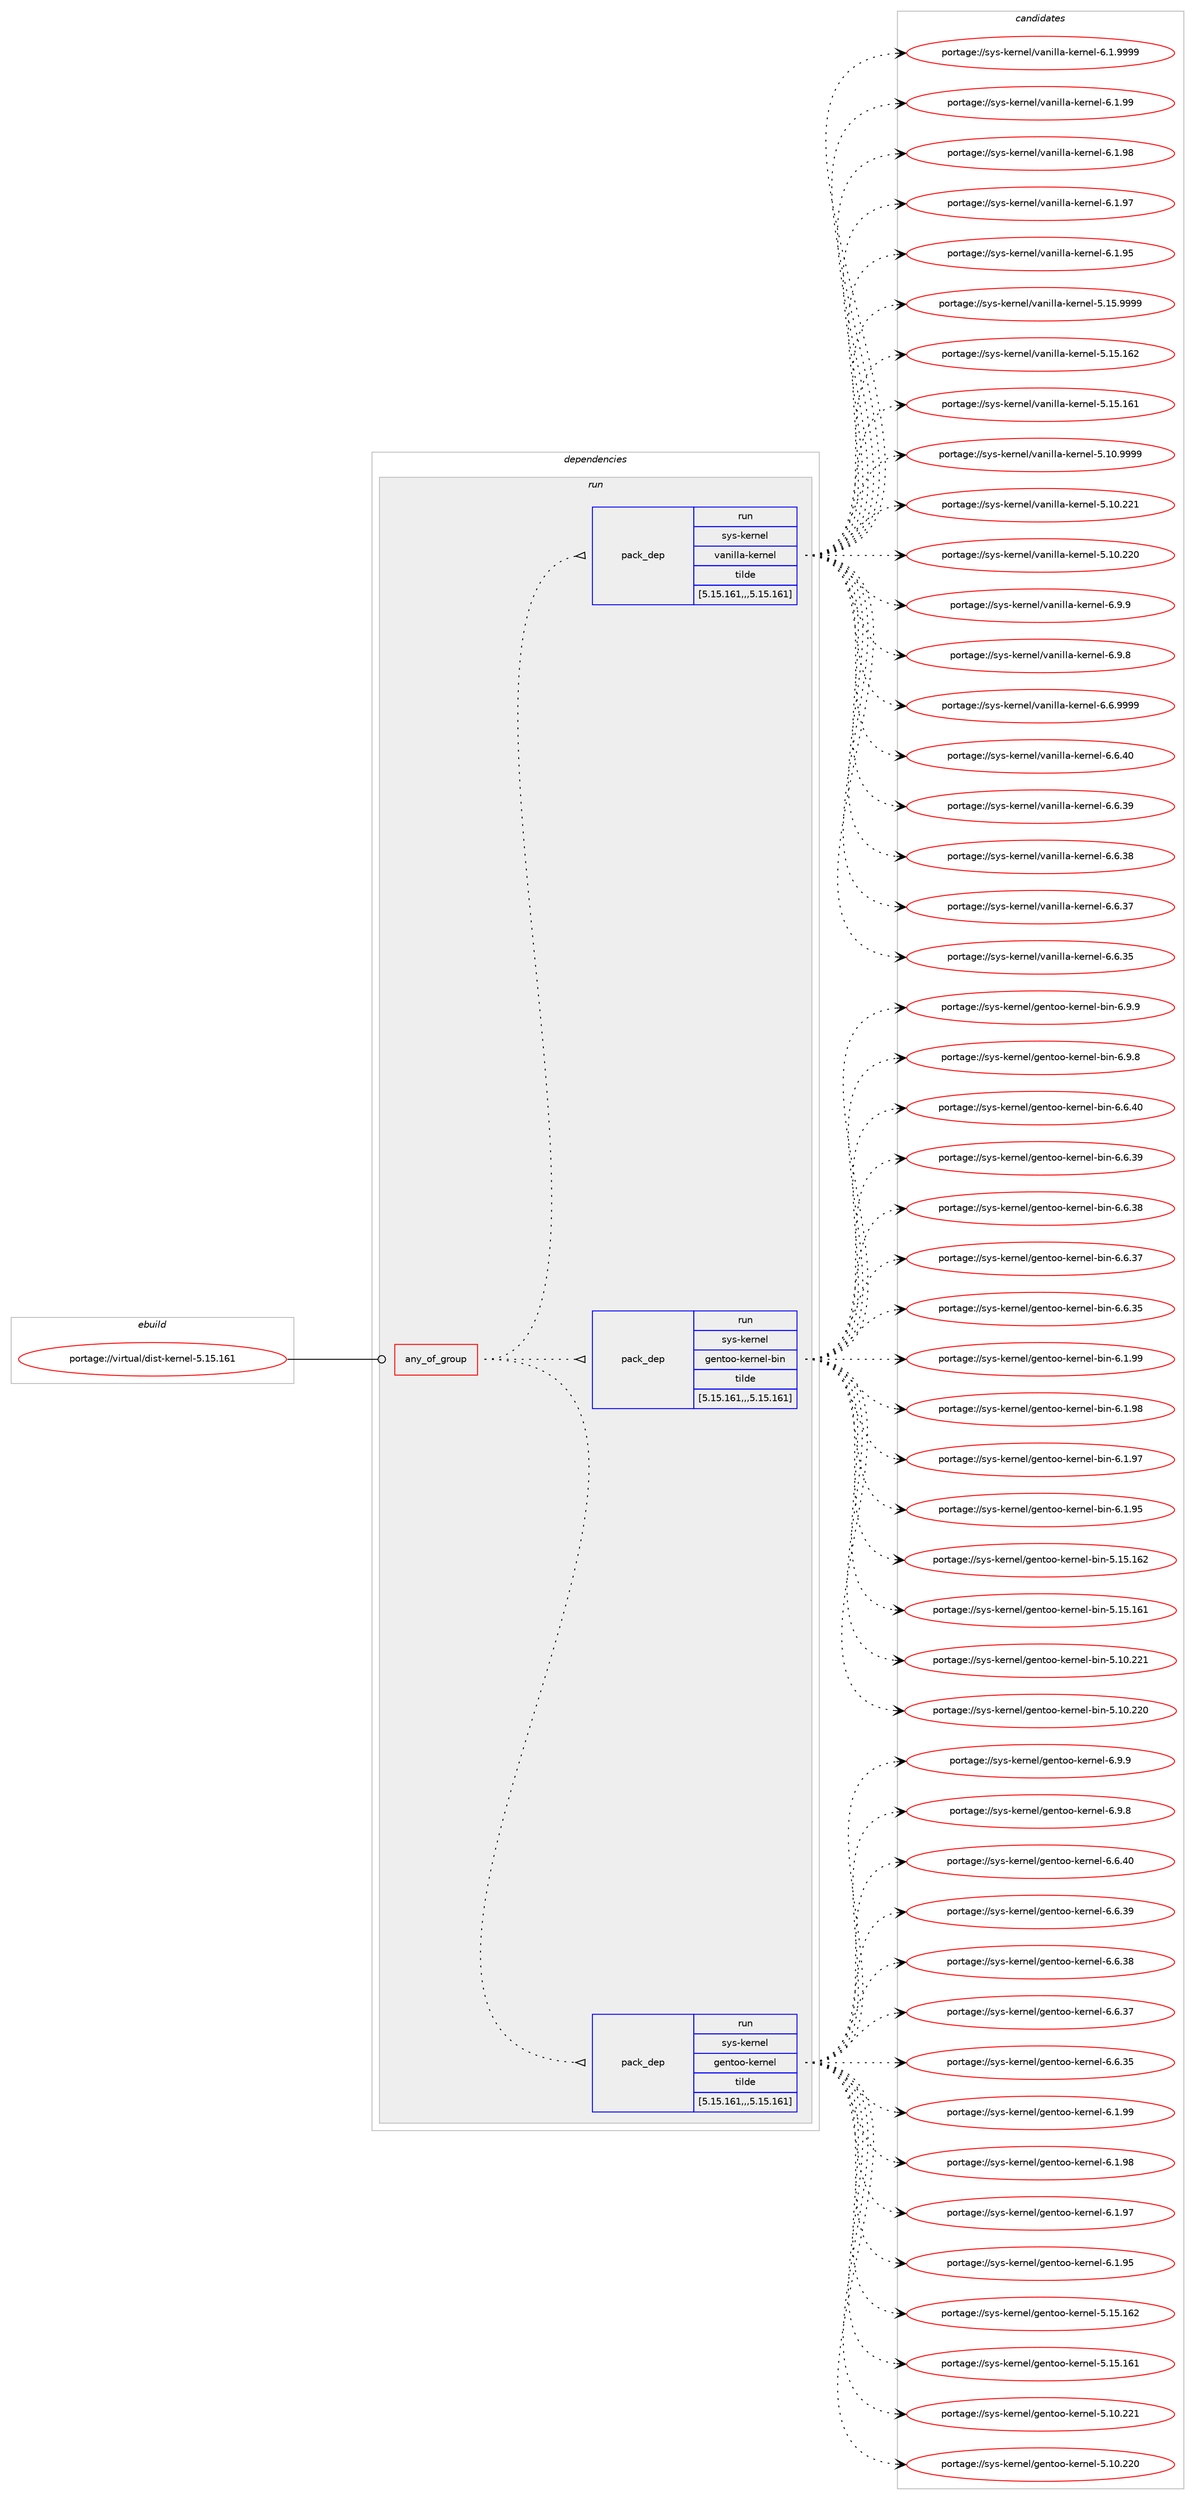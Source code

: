 digraph prolog {

# *************
# Graph options
# *************

newrank=true;
concentrate=true;
compound=true;
graph [rankdir=LR,fontname=Helvetica,fontsize=10,ranksep=1.5];#, ranksep=2.5, nodesep=0.2];
edge  [arrowhead=vee];
node  [fontname=Helvetica,fontsize=10];

# **********
# The ebuild
# **********

subgraph cluster_leftcol {
color=gray;
label=<<i>ebuild</i>>;
id [label="portage://virtual/dist-kernel-5.15.161", color=red, width=4, href="../virtual/dist-kernel-5.15.161.svg"];
}

# ****************
# The dependencies
# ****************

subgraph cluster_midcol {
color=gray;
label=<<i>dependencies</i>>;
subgraph cluster_compile {
fillcolor="#eeeeee";
style=filled;
label=<<i>compile</i>>;
}
subgraph cluster_compileandrun {
fillcolor="#eeeeee";
style=filled;
label=<<i>compile and run</i>>;
}
subgraph cluster_run {
fillcolor="#eeeeee";
style=filled;
label=<<i>run</i>>;
subgraph any2810 {
dependency441699 [label=<<TABLE BORDER="0" CELLBORDER="1" CELLSPACING="0" CELLPADDING="4"><TR><TD CELLPADDING="10">any_of_group</TD></TR></TABLE>>, shape=none, color=red];subgraph pack320691 {
dependency441700 [label=<<TABLE BORDER="0" CELLBORDER="1" CELLSPACING="0" CELLPADDING="4" WIDTH="220"><TR><TD ROWSPAN="6" CELLPADDING="30">pack_dep</TD></TR><TR><TD WIDTH="110">run</TD></TR><TR><TD>sys-kernel</TD></TR><TR><TD>gentoo-kernel</TD></TR><TR><TD>tilde</TD></TR><TR><TD>[5.15.161,,,5.15.161]</TD></TR></TABLE>>, shape=none, color=blue];
}
dependency441699:e -> dependency441700:w [weight=20,style="dotted",arrowhead="oinv"];
subgraph pack320692 {
dependency441701 [label=<<TABLE BORDER="0" CELLBORDER="1" CELLSPACING="0" CELLPADDING="4" WIDTH="220"><TR><TD ROWSPAN="6" CELLPADDING="30">pack_dep</TD></TR><TR><TD WIDTH="110">run</TD></TR><TR><TD>sys-kernel</TD></TR><TR><TD>gentoo-kernel-bin</TD></TR><TR><TD>tilde</TD></TR><TR><TD>[5.15.161,,,5.15.161]</TD></TR></TABLE>>, shape=none, color=blue];
}
dependency441699:e -> dependency441701:w [weight=20,style="dotted",arrowhead="oinv"];
subgraph pack320693 {
dependency441702 [label=<<TABLE BORDER="0" CELLBORDER="1" CELLSPACING="0" CELLPADDING="4" WIDTH="220"><TR><TD ROWSPAN="6" CELLPADDING="30">pack_dep</TD></TR><TR><TD WIDTH="110">run</TD></TR><TR><TD>sys-kernel</TD></TR><TR><TD>vanilla-kernel</TD></TR><TR><TD>tilde</TD></TR><TR><TD>[5.15.161,,,5.15.161]</TD></TR></TABLE>>, shape=none, color=blue];
}
dependency441699:e -> dependency441702:w [weight=20,style="dotted",arrowhead="oinv"];
}
id:e -> dependency441699:w [weight=20,style="solid",arrowhead="odot"];
}
}

# **************
# The candidates
# **************

subgraph cluster_choices {
rank=same;
color=gray;
label=<<i>candidates</i>>;

subgraph choice320691 {
color=black;
nodesep=1;
choice115121115451071011141101011084710310111011611111145107101114110101108455446574657 [label="portage://sys-kernel/gentoo-kernel-6.9.9", color=red, width=4,href="../sys-kernel/gentoo-kernel-6.9.9.svg"];
choice115121115451071011141101011084710310111011611111145107101114110101108455446574656 [label="portage://sys-kernel/gentoo-kernel-6.9.8", color=red, width=4,href="../sys-kernel/gentoo-kernel-6.9.8.svg"];
choice11512111545107101114110101108471031011101161111114510710111411010110845544654465248 [label="portage://sys-kernel/gentoo-kernel-6.6.40", color=red, width=4,href="../sys-kernel/gentoo-kernel-6.6.40.svg"];
choice11512111545107101114110101108471031011101161111114510710111411010110845544654465157 [label="portage://sys-kernel/gentoo-kernel-6.6.39", color=red, width=4,href="../sys-kernel/gentoo-kernel-6.6.39.svg"];
choice11512111545107101114110101108471031011101161111114510710111411010110845544654465156 [label="portage://sys-kernel/gentoo-kernel-6.6.38", color=red, width=4,href="../sys-kernel/gentoo-kernel-6.6.38.svg"];
choice11512111545107101114110101108471031011101161111114510710111411010110845544654465155 [label="portage://sys-kernel/gentoo-kernel-6.6.37", color=red, width=4,href="../sys-kernel/gentoo-kernel-6.6.37.svg"];
choice11512111545107101114110101108471031011101161111114510710111411010110845544654465153 [label="portage://sys-kernel/gentoo-kernel-6.6.35", color=red, width=4,href="../sys-kernel/gentoo-kernel-6.6.35.svg"];
choice11512111545107101114110101108471031011101161111114510710111411010110845544649465757 [label="portage://sys-kernel/gentoo-kernel-6.1.99", color=red, width=4,href="../sys-kernel/gentoo-kernel-6.1.99.svg"];
choice11512111545107101114110101108471031011101161111114510710111411010110845544649465756 [label="portage://sys-kernel/gentoo-kernel-6.1.98", color=red, width=4,href="../sys-kernel/gentoo-kernel-6.1.98.svg"];
choice11512111545107101114110101108471031011101161111114510710111411010110845544649465755 [label="portage://sys-kernel/gentoo-kernel-6.1.97", color=red, width=4,href="../sys-kernel/gentoo-kernel-6.1.97.svg"];
choice11512111545107101114110101108471031011101161111114510710111411010110845544649465753 [label="portage://sys-kernel/gentoo-kernel-6.1.95", color=red, width=4,href="../sys-kernel/gentoo-kernel-6.1.95.svg"];
choice115121115451071011141101011084710310111011611111145107101114110101108455346495346495450 [label="portage://sys-kernel/gentoo-kernel-5.15.162", color=red, width=4,href="../sys-kernel/gentoo-kernel-5.15.162.svg"];
choice115121115451071011141101011084710310111011611111145107101114110101108455346495346495449 [label="portage://sys-kernel/gentoo-kernel-5.15.161", color=red, width=4,href="../sys-kernel/gentoo-kernel-5.15.161.svg"];
choice115121115451071011141101011084710310111011611111145107101114110101108455346494846505049 [label="portage://sys-kernel/gentoo-kernel-5.10.221", color=red, width=4,href="../sys-kernel/gentoo-kernel-5.10.221.svg"];
choice115121115451071011141101011084710310111011611111145107101114110101108455346494846505048 [label="portage://sys-kernel/gentoo-kernel-5.10.220", color=red, width=4,href="../sys-kernel/gentoo-kernel-5.10.220.svg"];
dependency441700:e -> choice115121115451071011141101011084710310111011611111145107101114110101108455446574657:w [style=dotted,weight="100"];
dependency441700:e -> choice115121115451071011141101011084710310111011611111145107101114110101108455446574656:w [style=dotted,weight="100"];
dependency441700:e -> choice11512111545107101114110101108471031011101161111114510710111411010110845544654465248:w [style=dotted,weight="100"];
dependency441700:e -> choice11512111545107101114110101108471031011101161111114510710111411010110845544654465157:w [style=dotted,weight="100"];
dependency441700:e -> choice11512111545107101114110101108471031011101161111114510710111411010110845544654465156:w [style=dotted,weight="100"];
dependency441700:e -> choice11512111545107101114110101108471031011101161111114510710111411010110845544654465155:w [style=dotted,weight="100"];
dependency441700:e -> choice11512111545107101114110101108471031011101161111114510710111411010110845544654465153:w [style=dotted,weight="100"];
dependency441700:e -> choice11512111545107101114110101108471031011101161111114510710111411010110845544649465757:w [style=dotted,weight="100"];
dependency441700:e -> choice11512111545107101114110101108471031011101161111114510710111411010110845544649465756:w [style=dotted,weight="100"];
dependency441700:e -> choice11512111545107101114110101108471031011101161111114510710111411010110845544649465755:w [style=dotted,weight="100"];
dependency441700:e -> choice11512111545107101114110101108471031011101161111114510710111411010110845544649465753:w [style=dotted,weight="100"];
dependency441700:e -> choice115121115451071011141101011084710310111011611111145107101114110101108455346495346495450:w [style=dotted,weight="100"];
dependency441700:e -> choice115121115451071011141101011084710310111011611111145107101114110101108455346495346495449:w [style=dotted,weight="100"];
dependency441700:e -> choice115121115451071011141101011084710310111011611111145107101114110101108455346494846505049:w [style=dotted,weight="100"];
dependency441700:e -> choice115121115451071011141101011084710310111011611111145107101114110101108455346494846505048:w [style=dotted,weight="100"];
}
subgraph choice320692 {
color=black;
nodesep=1;
choice1151211154510710111411010110847103101110116111111451071011141101011084598105110455446574657 [label="portage://sys-kernel/gentoo-kernel-bin-6.9.9", color=red, width=4,href="../sys-kernel/gentoo-kernel-bin-6.9.9.svg"];
choice1151211154510710111411010110847103101110116111111451071011141101011084598105110455446574656 [label="portage://sys-kernel/gentoo-kernel-bin-6.9.8", color=red, width=4,href="../sys-kernel/gentoo-kernel-bin-6.9.8.svg"];
choice115121115451071011141101011084710310111011611111145107101114110101108459810511045544654465248 [label="portage://sys-kernel/gentoo-kernel-bin-6.6.40", color=red, width=4,href="../sys-kernel/gentoo-kernel-bin-6.6.40.svg"];
choice115121115451071011141101011084710310111011611111145107101114110101108459810511045544654465157 [label="portage://sys-kernel/gentoo-kernel-bin-6.6.39", color=red, width=4,href="../sys-kernel/gentoo-kernel-bin-6.6.39.svg"];
choice115121115451071011141101011084710310111011611111145107101114110101108459810511045544654465156 [label="portage://sys-kernel/gentoo-kernel-bin-6.6.38", color=red, width=4,href="../sys-kernel/gentoo-kernel-bin-6.6.38.svg"];
choice115121115451071011141101011084710310111011611111145107101114110101108459810511045544654465155 [label="portage://sys-kernel/gentoo-kernel-bin-6.6.37", color=red, width=4,href="../sys-kernel/gentoo-kernel-bin-6.6.37.svg"];
choice115121115451071011141101011084710310111011611111145107101114110101108459810511045544654465153 [label="portage://sys-kernel/gentoo-kernel-bin-6.6.35", color=red, width=4,href="../sys-kernel/gentoo-kernel-bin-6.6.35.svg"];
choice115121115451071011141101011084710310111011611111145107101114110101108459810511045544649465757 [label="portage://sys-kernel/gentoo-kernel-bin-6.1.99", color=red, width=4,href="../sys-kernel/gentoo-kernel-bin-6.1.99.svg"];
choice115121115451071011141101011084710310111011611111145107101114110101108459810511045544649465756 [label="portage://sys-kernel/gentoo-kernel-bin-6.1.98", color=red, width=4,href="../sys-kernel/gentoo-kernel-bin-6.1.98.svg"];
choice115121115451071011141101011084710310111011611111145107101114110101108459810511045544649465755 [label="portage://sys-kernel/gentoo-kernel-bin-6.1.97", color=red, width=4,href="../sys-kernel/gentoo-kernel-bin-6.1.97.svg"];
choice115121115451071011141101011084710310111011611111145107101114110101108459810511045544649465753 [label="portage://sys-kernel/gentoo-kernel-bin-6.1.95", color=red, width=4,href="../sys-kernel/gentoo-kernel-bin-6.1.95.svg"];
choice1151211154510710111411010110847103101110116111111451071011141101011084598105110455346495346495450 [label="portage://sys-kernel/gentoo-kernel-bin-5.15.162", color=red, width=4,href="../sys-kernel/gentoo-kernel-bin-5.15.162.svg"];
choice1151211154510710111411010110847103101110116111111451071011141101011084598105110455346495346495449 [label="portage://sys-kernel/gentoo-kernel-bin-5.15.161", color=red, width=4,href="../sys-kernel/gentoo-kernel-bin-5.15.161.svg"];
choice1151211154510710111411010110847103101110116111111451071011141101011084598105110455346494846505049 [label="portage://sys-kernel/gentoo-kernel-bin-5.10.221", color=red, width=4,href="../sys-kernel/gentoo-kernel-bin-5.10.221.svg"];
choice1151211154510710111411010110847103101110116111111451071011141101011084598105110455346494846505048 [label="portage://sys-kernel/gentoo-kernel-bin-5.10.220", color=red, width=4,href="../sys-kernel/gentoo-kernel-bin-5.10.220.svg"];
dependency441701:e -> choice1151211154510710111411010110847103101110116111111451071011141101011084598105110455446574657:w [style=dotted,weight="100"];
dependency441701:e -> choice1151211154510710111411010110847103101110116111111451071011141101011084598105110455446574656:w [style=dotted,weight="100"];
dependency441701:e -> choice115121115451071011141101011084710310111011611111145107101114110101108459810511045544654465248:w [style=dotted,weight="100"];
dependency441701:e -> choice115121115451071011141101011084710310111011611111145107101114110101108459810511045544654465157:w [style=dotted,weight="100"];
dependency441701:e -> choice115121115451071011141101011084710310111011611111145107101114110101108459810511045544654465156:w [style=dotted,weight="100"];
dependency441701:e -> choice115121115451071011141101011084710310111011611111145107101114110101108459810511045544654465155:w [style=dotted,weight="100"];
dependency441701:e -> choice115121115451071011141101011084710310111011611111145107101114110101108459810511045544654465153:w [style=dotted,weight="100"];
dependency441701:e -> choice115121115451071011141101011084710310111011611111145107101114110101108459810511045544649465757:w [style=dotted,weight="100"];
dependency441701:e -> choice115121115451071011141101011084710310111011611111145107101114110101108459810511045544649465756:w [style=dotted,weight="100"];
dependency441701:e -> choice115121115451071011141101011084710310111011611111145107101114110101108459810511045544649465755:w [style=dotted,weight="100"];
dependency441701:e -> choice115121115451071011141101011084710310111011611111145107101114110101108459810511045544649465753:w [style=dotted,weight="100"];
dependency441701:e -> choice1151211154510710111411010110847103101110116111111451071011141101011084598105110455346495346495450:w [style=dotted,weight="100"];
dependency441701:e -> choice1151211154510710111411010110847103101110116111111451071011141101011084598105110455346495346495449:w [style=dotted,weight="100"];
dependency441701:e -> choice1151211154510710111411010110847103101110116111111451071011141101011084598105110455346494846505049:w [style=dotted,weight="100"];
dependency441701:e -> choice1151211154510710111411010110847103101110116111111451071011141101011084598105110455346494846505048:w [style=dotted,weight="100"];
}
subgraph choice320693 {
color=black;
nodesep=1;
choice1151211154510710111411010110847118971101051081089745107101114110101108455446574657 [label="portage://sys-kernel/vanilla-kernel-6.9.9", color=red, width=4,href="../sys-kernel/vanilla-kernel-6.9.9.svg"];
choice1151211154510710111411010110847118971101051081089745107101114110101108455446574656 [label="portage://sys-kernel/vanilla-kernel-6.9.8", color=red, width=4,href="../sys-kernel/vanilla-kernel-6.9.8.svg"];
choice1151211154510710111411010110847118971101051081089745107101114110101108455446544657575757 [label="portage://sys-kernel/vanilla-kernel-6.6.9999", color=red, width=4,href="../sys-kernel/vanilla-kernel-6.6.9999.svg"];
choice115121115451071011141101011084711897110105108108974510710111411010110845544654465248 [label="portage://sys-kernel/vanilla-kernel-6.6.40", color=red, width=4,href="../sys-kernel/vanilla-kernel-6.6.40.svg"];
choice115121115451071011141101011084711897110105108108974510710111411010110845544654465157 [label="portage://sys-kernel/vanilla-kernel-6.6.39", color=red, width=4,href="../sys-kernel/vanilla-kernel-6.6.39.svg"];
choice115121115451071011141101011084711897110105108108974510710111411010110845544654465156 [label="portage://sys-kernel/vanilla-kernel-6.6.38", color=red, width=4,href="../sys-kernel/vanilla-kernel-6.6.38.svg"];
choice115121115451071011141101011084711897110105108108974510710111411010110845544654465155 [label="portage://sys-kernel/vanilla-kernel-6.6.37", color=red, width=4,href="../sys-kernel/vanilla-kernel-6.6.37.svg"];
choice115121115451071011141101011084711897110105108108974510710111411010110845544654465153 [label="portage://sys-kernel/vanilla-kernel-6.6.35", color=red, width=4,href="../sys-kernel/vanilla-kernel-6.6.35.svg"];
choice1151211154510710111411010110847118971101051081089745107101114110101108455446494657575757 [label="portage://sys-kernel/vanilla-kernel-6.1.9999", color=red, width=4,href="../sys-kernel/vanilla-kernel-6.1.9999.svg"];
choice115121115451071011141101011084711897110105108108974510710111411010110845544649465757 [label="portage://sys-kernel/vanilla-kernel-6.1.99", color=red, width=4,href="../sys-kernel/vanilla-kernel-6.1.99.svg"];
choice115121115451071011141101011084711897110105108108974510710111411010110845544649465756 [label="portage://sys-kernel/vanilla-kernel-6.1.98", color=red, width=4,href="../sys-kernel/vanilla-kernel-6.1.98.svg"];
choice115121115451071011141101011084711897110105108108974510710111411010110845544649465755 [label="portage://sys-kernel/vanilla-kernel-6.1.97", color=red, width=4,href="../sys-kernel/vanilla-kernel-6.1.97.svg"];
choice115121115451071011141101011084711897110105108108974510710111411010110845544649465753 [label="portage://sys-kernel/vanilla-kernel-6.1.95", color=red, width=4,href="../sys-kernel/vanilla-kernel-6.1.95.svg"];
choice115121115451071011141101011084711897110105108108974510710111411010110845534649534657575757 [label="portage://sys-kernel/vanilla-kernel-5.15.9999", color=red, width=4,href="../sys-kernel/vanilla-kernel-5.15.9999.svg"];
choice1151211154510710111411010110847118971101051081089745107101114110101108455346495346495450 [label="portage://sys-kernel/vanilla-kernel-5.15.162", color=red, width=4,href="../sys-kernel/vanilla-kernel-5.15.162.svg"];
choice1151211154510710111411010110847118971101051081089745107101114110101108455346495346495449 [label="portage://sys-kernel/vanilla-kernel-5.15.161", color=red, width=4,href="../sys-kernel/vanilla-kernel-5.15.161.svg"];
choice115121115451071011141101011084711897110105108108974510710111411010110845534649484657575757 [label="portage://sys-kernel/vanilla-kernel-5.10.9999", color=red, width=4,href="../sys-kernel/vanilla-kernel-5.10.9999.svg"];
choice1151211154510710111411010110847118971101051081089745107101114110101108455346494846505049 [label="portage://sys-kernel/vanilla-kernel-5.10.221", color=red, width=4,href="../sys-kernel/vanilla-kernel-5.10.221.svg"];
choice1151211154510710111411010110847118971101051081089745107101114110101108455346494846505048 [label="portage://sys-kernel/vanilla-kernel-5.10.220", color=red, width=4,href="../sys-kernel/vanilla-kernel-5.10.220.svg"];
dependency441702:e -> choice1151211154510710111411010110847118971101051081089745107101114110101108455446574657:w [style=dotted,weight="100"];
dependency441702:e -> choice1151211154510710111411010110847118971101051081089745107101114110101108455446574656:w [style=dotted,weight="100"];
dependency441702:e -> choice1151211154510710111411010110847118971101051081089745107101114110101108455446544657575757:w [style=dotted,weight="100"];
dependency441702:e -> choice115121115451071011141101011084711897110105108108974510710111411010110845544654465248:w [style=dotted,weight="100"];
dependency441702:e -> choice115121115451071011141101011084711897110105108108974510710111411010110845544654465157:w [style=dotted,weight="100"];
dependency441702:e -> choice115121115451071011141101011084711897110105108108974510710111411010110845544654465156:w [style=dotted,weight="100"];
dependency441702:e -> choice115121115451071011141101011084711897110105108108974510710111411010110845544654465155:w [style=dotted,weight="100"];
dependency441702:e -> choice115121115451071011141101011084711897110105108108974510710111411010110845544654465153:w [style=dotted,weight="100"];
dependency441702:e -> choice1151211154510710111411010110847118971101051081089745107101114110101108455446494657575757:w [style=dotted,weight="100"];
dependency441702:e -> choice115121115451071011141101011084711897110105108108974510710111411010110845544649465757:w [style=dotted,weight="100"];
dependency441702:e -> choice115121115451071011141101011084711897110105108108974510710111411010110845544649465756:w [style=dotted,weight="100"];
dependency441702:e -> choice115121115451071011141101011084711897110105108108974510710111411010110845544649465755:w [style=dotted,weight="100"];
dependency441702:e -> choice115121115451071011141101011084711897110105108108974510710111411010110845544649465753:w [style=dotted,weight="100"];
dependency441702:e -> choice115121115451071011141101011084711897110105108108974510710111411010110845534649534657575757:w [style=dotted,weight="100"];
dependency441702:e -> choice1151211154510710111411010110847118971101051081089745107101114110101108455346495346495450:w [style=dotted,weight="100"];
dependency441702:e -> choice1151211154510710111411010110847118971101051081089745107101114110101108455346495346495449:w [style=dotted,weight="100"];
dependency441702:e -> choice115121115451071011141101011084711897110105108108974510710111411010110845534649484657575757:w [style=dotted,weight="100"];
dependency441702:e -> choice1151211154510710111411010110847118971101051081089745107101114110101108455346494846505049:w [style=dotted,weight="100"];
dependency441702:e -> choice1151211154510710111411010110847118971101051081089745107101114110101108455346494846505048:w [style=dotted,weight="100"];
}
}

}
